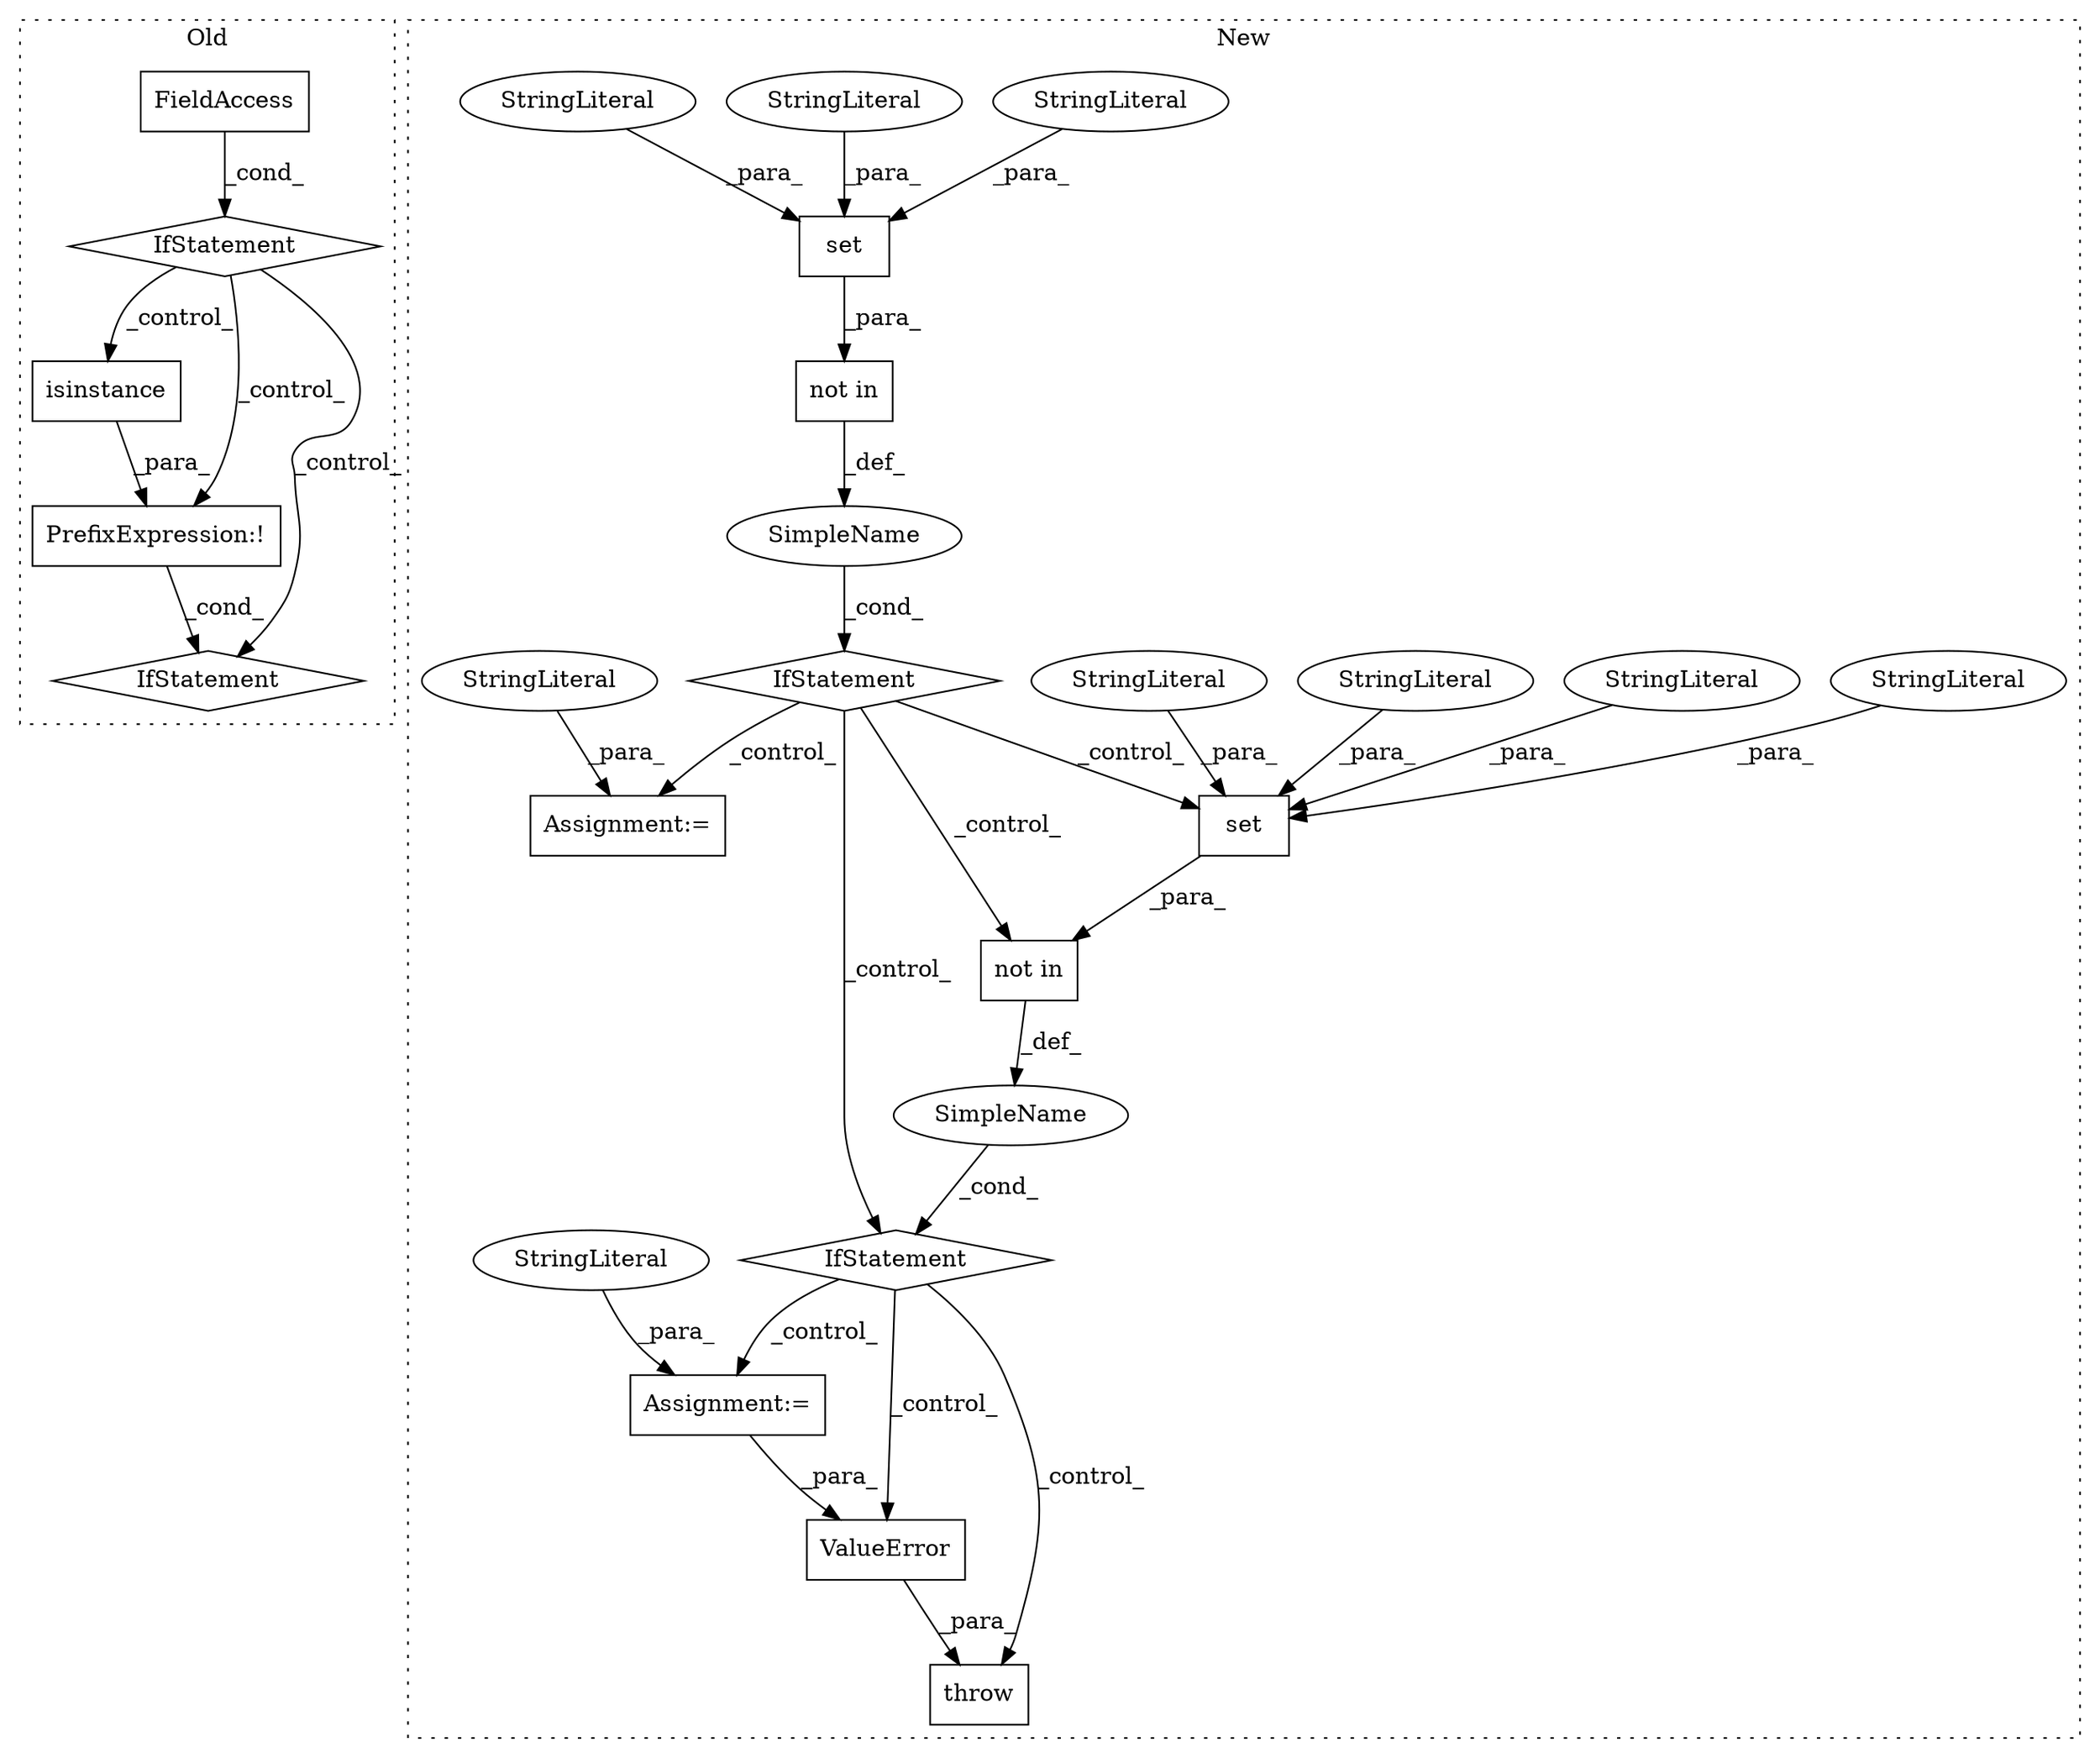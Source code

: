 digraph G {
subgraph cluster0 {
1 [label="isinstance" a="32" s="970,1008" l="11,1" shape="box"];
3 [label="IfStatement" a="25" s="965,1009" l="4,2" shape="diamond"];
4 [label="PrefixExpression:!" a="38" s="969" l="1" shape="box"];
6 [label="IfStatement" a="25" s="937,955" l="4,2" shape="diamond"];
19 [label="FieldAccess" a="22" s="941" l="14" shape="box"];
label = "Old";
style="dotted";
}
subgraph cluster1 {
2 [label="set" a="32" s="944,978" l="4,1" shape="box"];
5 [label="IfStatement" a="25" s="721,780" l="8,2" shape="diamond"];
7 [label="SimpleName" a="42" s="" l="" shape="ellipse"];
8 [label="not in" a="108" s="928" l="51" shape="box"];
9 [label="set" a="32" s="742,779" l="4,1" shape="box"];
10 [label="not in" a="108" s="729" l="51" shape="box"];
11 [label="throw" a="53" s="1065" l="6" shape="box"];
12 [label="StringLiteral" a="45" s="972" l="6" shape="ellipse"];
13 [label="StringLiteral" a="45" s="948" l="5" shape="ellipse"];
14 [label="StringLiteral" a="45" s="961" l="10" shape="ellipse"];
15 [label="StringLiteral" a="45" s="954" l="6" shape="ellipse"];
16 [label="StringLiteral" a="45" s="746" l="10" shape="ellipse"];
17 [label="StringLiteral" a="45" s="767" l="12" shape="ellipse"];
18 [label="StringLiteral" a="45" s="757" l="9" shape="ellipse"];
20 [label="SimpleName" a="42" s="" l="" shape="ellipse"];
21 [label="IfStatement" a="25" s="920,979" l="8,2" shape="diamond"];
22 [label="ValueError" a="32" s="1071,1085" l="11,1" shape="box"];
23 [label="Assignment:=" a="7" s="992" l="1" shape="box"];
24 [label="StringLiteral" a="45" s="993" l="64" shape="ellipse"];
25 [label="Assignment:=" a="7" s="793" l="1" shape="box"];
26 [label="StringLiteral" a="45" s="794" l="63" shape="ellipse"];
label = "New";
style="dotted";
}
1 -> 4 [label="_para_"];
2 -> 8 [label="_para_"];
4 -> 3 [label="_cond_"];
5 -> 25 [label="_control_"];
5 -> 8 [label="_control_"];
5 -> 2 [label="_control_"];
5 -> 21 [label="_control_"];
6 -> 3 [label="_control_"];
6 -> 4 [label="_control_"];
6 -> 1 [label="_control_"];
7 -> 5 [label="_cond_"];
8 -> 20 [label="_def_"];
9 -> 10 [label="_para_"];
10 -> 7 [label="_def_"];
12 -> 2 [label="_para_"];
13 -> 2 [label="_para_"];
14 -> 2 [label="_para_"];
15 -> 2 [label="_para_"];
16 -> 9 [label="_para_"];
17 -> 9 [label="_para_"];
18 -> 9 [label="_para_"];
19 -> 6 [label="_cond_"];
20 -> 21 [label="_cond_"];
21 -> 23 [label="_control_"];
21 -> 22 [label="_control_"];
21 -> 11 [label="_control_"];
22 -> 11 [label="_para_"];
23 -> 22 [label="_para_"];
24 -> 23 [label="_para_"];
26 -> 25 [label="_para_"];
}